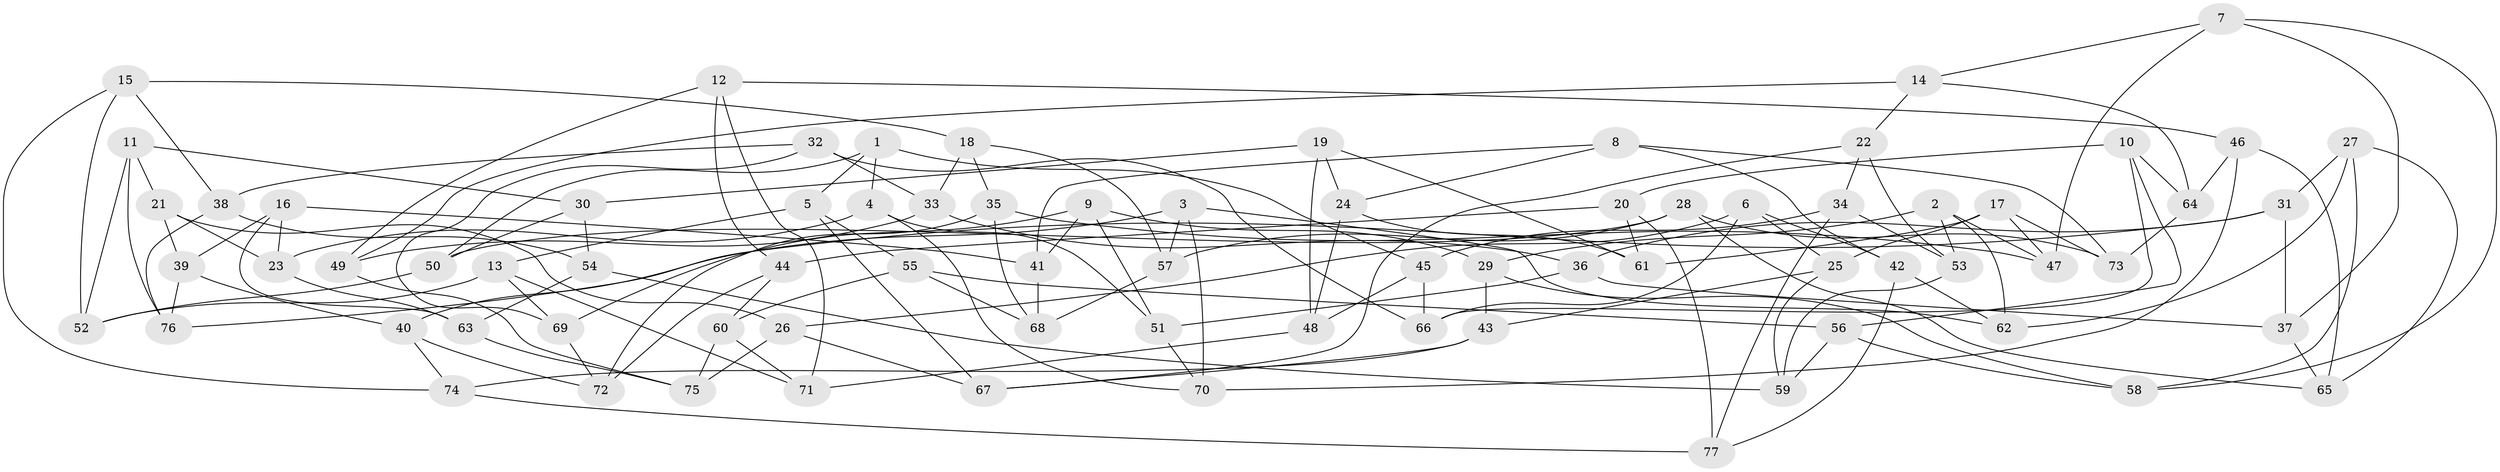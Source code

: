 // coarse degree distribution, {6: 0.45652173913043476, 5: 0.1956521739130435, 4: 0.32608695652173914, 3: 0.021739130434782608}
// Generated by graph-tools (version 1.1) at 2025/52/02/27/25 19:52:32]
// undirected, 77 vertices, 154 edges
graph export_dot {
graph [start="1"]
  node [color=gray90,style=filled];
  1;
  2;
  3;
  4;
  5;
  6;
  7;
  8;
  9;
  10;
  11;
  12;
  13;
  14;
  15;
  16;
  17;
  18;
  19;
  20;
  21;
  22;
  23;
  24;
  25;
  26;
  27;
  28;
  29;
  30;
  31;
  32;
  33;
  34;
  35;
  36;
  37;
  38;
  39;
  40;
  41;
  42;
  43;
  44;
  45;
  46;
  47;
  48;
  49;
  50;
  51;
  52;
  53;
  54;
  55;
  56;
  57;
  58;
  59;
  60;
  61;
  62;
  63;
  64;
  65;
  66;
  67;
  68;
  69;
  70;
  71;
  72;
  73;
  74;
  75;
  76;
  77;
  1 -- 5;
  1 -- 45;
  1 -- 4;
  1 -- 50;
  2 -- 62;
  2 -- 29;
  2 -- 47;
  2 -- 53;
  3 -- 57;
  3 -- 70;
  3 -- 40;
  3 -- 62;
  4 -- 51;
  4 -- 70;
  4 -- 23;
  5 -- 67;
  5 -- 55;
  5 -- 13;
  6 -- 26;
  6 -- 25;
  6 -- 66;
  6 -- 42;
  7 -- 37;
  7 -- 58;
  7 -- 47;
  7 -- 14;
  8 -- 73;
  8 -- 42;
  8 -- 41;
  8 -- 24;
  9 -- 29;
  9 -- 51;
  9 -- 41;
  9 -- 69;
  10 -- 66;
  10 -- 64;
  10 -- 20;
  10 -- 56;
  11 -- 30;
  11 -- 21;
  11 -- 76;
  11 -- 52;
  12 -- 49;
  12 -- 71;
  12 -- 44;
  12 -- 46;
  13 -- 71;
  13 -- 69;
  13 -- 52;
  14 -- 22;
  14 -- 64;
  14 -- 49;
  15 -- 52;
  15 -- 38;
  15 -- 74;
  15 -- 18;
  16 -- 41;
  16 -- 63;
  16 -- 39;
  16 -- 23;
  17 -- 73;
  17 -- 25;
  17 -- 47;
  17 -- 61;
  18 -- 35;
  18 -- 57;
  18 -- 33;
  19 -- 30;
  19 -- 61;
  19 -- 48;
  19 -- 24;
  20 -- 44;
  20 -- 61;
  20 -- 77;
  21 -- 26;
  21 -- 39;
  21 -- 23;
  22 -- 53;
  22 -- 67;
  22 -- 34;
  23 -- 63;
  24 -- 61;
  24 -- 48;
  25 -- 59;
  25 -- 43;
  26 -- 67;
  26 -- 75;
  27 -- 62;
  27 -- 58;
  27 -- 65;
  27 -- 31;
  28 -- 57;
  28 -- 73;
  28 -- 50;
  28 -- 65;
  29 -- 58;
  29 -- 43;
  30 -- 54;
  30 -- 50;
  31 -- 36;
  31 -- 37;
  31 -- 76;
  32 -- 69;
  32 -- 66;
  32 -- 38;
  32 -- 33;
  33 -- 49;
  33 -- 36;
  34 -- 45;
  34 -- 77;
  34 -- 53;
  35 -- 47;
  35 -- 68;
  35 -- 72;
  36 -- 37;
  36 -- 51;
  37 -- 65;
  38 -- 76;
  38 -- 54;
  39 -- 40;
  39 -- 76;
  40 -- 74;
  40 -- 72;
  41 -- 68;
  42 -- 77;
  42 -- 62;
  43 -- 67;
  43 -- 74;
  44 -- 60;
  44 -- 72;
  45 -- 66;
  45 -- 48;
  46 -- 64;
  46 -- 65;
  46 -- 70;
  48 -- 71;
  49 -- 75;
  50 -- 52;
  51 -- 70;
  53 -- 59;
  54 -- 59;
  54 -- 63;
  55 -- 68;
  55 -- 60;
  55 -- 56;
  56 -- 58;
  56 -- 59;
  57 -- 68;
  60 -- 71;
  60 -- 75;
  63 -- 75;
  64 -- 73;
  69 -- 72;
  74 -- 77;
}

